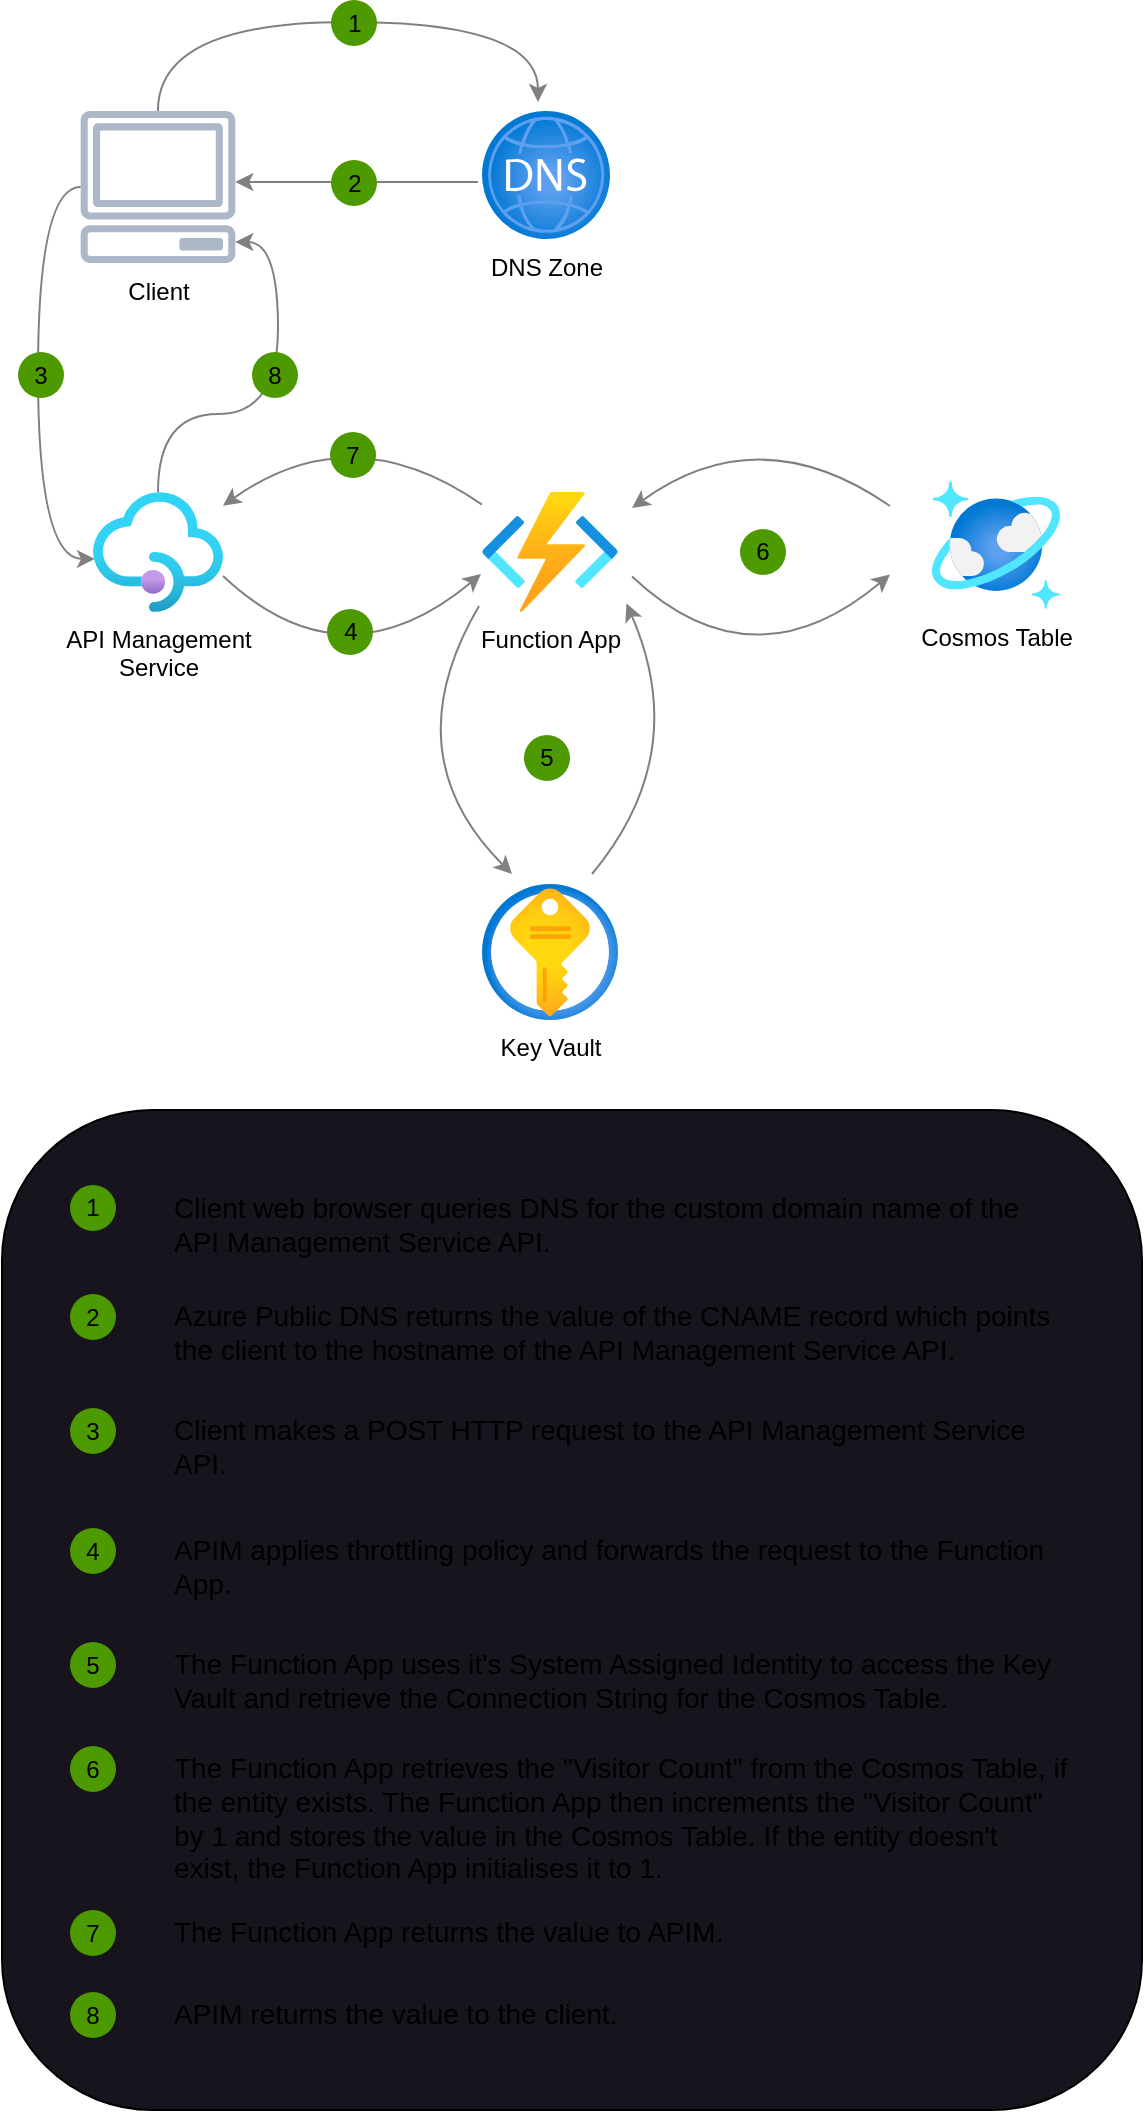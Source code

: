 <mxfile>
    <diagram id="WI9T0HZ2pTsCkuznbFz-" name="Page-1">
        <mxGraphModel dx="2463" dy="1015" grid="1" gridSize="10" guides="1" tooltips="1" connect="1" arrows="1" fold="1" page="1" pageScale="1" pageWidth="827" pageHeight="1169" math="0" shadow="0">
            <root>
                <mxCell id="0"/>
                <mxCell id="1" parent="0"/>
                <mxCell id="qhazRgXepDI2F2iA60wV-1" value="" style="rounded=1;whiteSpace=wrap;html=1;fontSize=22;labelBackgroundColor=none;fillColor=#18141D;glass=0;fillStyle=solid;" parent="1" vertex="1">
                    <mxGeometry x="130" y="630" width="570" height="500" as="geometry"/>
                </mxCell>
                <mxCell id="55kkj2fP2kc5KDoWpac7-20" value="" style="group" parent="1" vertex="1" connectable="0">
                    <mxGeometry x="164" y="667.5" width="498.5" height="36.5" as="geometry"/>
                </mxCell>
                <mxCell id="qhazRgXepDI2F2iA60wV-11" value="&lt;span&gt;Client web browser queries DNS for the custom domain name of the API Management Service API.&lt;/span&gt;" style="text;html=1;align=left;verticalAlign=top;spacingTop=-4;fontSize=14;labelBackgroundColor=none;whiteSpace=wrap;fontColor=default;" parent="55kkj2fP2kc5KDoWpac7-20" vertex="1">
                    <mxGeometry x="49.5" width="449" height="36.5" as="geometry"/>
                </mxCell>
                <mxCell id="qhazRgXepDI2F2iA60wV-22" value="1" style="ellipse;whiteSpace=wrap;html=1;aspect=fixed;fillColor=#4D9900;strokeColor=none;labelBackgroundColor=none;" parent="55kkj2fP2kc5KDoWpac7-20" vertex="1">
                    <mxGeometry width="23" height="23" as="geometry"/>
                </mxCell>
                <mxCell id="55kkj2fP2kc5KDoWpac7-21" value="" style="group" parent="1" vertex="1" connectable="0">
                    <mxGeometry x="164" y="722" width="499.5" height="43.5" as="geometry"/>
                </mxCell>
                <mxCell id="qhazRgXepDI2F2iA60wV-12" value="&lt;span&gt;Azure Public DNS returns the value of the CNAME record which points the client to the hostname of the API Management Service API.&lt;/span&gt;" style="text;html=1;align=left;verticalAlign=top;spacingTop=-4;fontSize=14;labelBackgroundColor=none;whiteSpace=wrap;" parent="55kkj2fP2kc5KDoWpac7-21" vertex="1">
                    <mxGeometry x="49.5" width="450" height="43.5" as="geometry"/>
                </mxCell>
                <mxCell id="qhazRgXepDI2F2iA60wV-23" value="2" style="ellipse;whiteSpace=wrap;html=1;aspect=fixed;fillColor=#4D9900;strokeColor=none;labelBackgroundColor=none;" parent="55kkj2fP2kc5KDoWpac7-21" vertex="1">
                    <mxGeometry width="23" height="23" as="geometry"/>
                </mxCell>
                <mxCell id="55kkj2fP2kc5KDoWpac7-22" value="" style="group" parent="1" vertex="1" connectable="0">
                    <mxGeometry x="164" y="779" width="499.5" height="45.5" as="geometry"/>
                </mxCell>
                <mxCell id="qhazRgXepDI2F2iA60wV-13" value="&lt;span&gt;Client makes a POST HTTP request to the API Management Service API.&lt;/span&gt;" style="text;html=1;align=left;verticalAlign=top;spacingTop=-4;fontSize=14;labelBackgroundColor=none;whiteSpace=wrap;" parent="55kkj2fP2kc5KDoWpac7-22" vertex="1">
                    <mxGeometry x="49.5" width="450" height="45.5" as="geometry"/>
                </mxCell>
                <mxCell id="qhazRgXepDI2F2iA60wV-24" value="3" style="ellipse;whiteSpace=wrap;html=1;aspect=fixed;fillColor=#4D9900;strokeColor=none;labelBackgroundColor=none;" parent="55kkj2fP2kc5KDoWpac7-22" vertex="1">
                    <mxGeometry width="23" height="23" as="geometry"/>
                </mxCell>
                <mxCell id="55kkj2fP2kc5KDoWpac7-23" value="" style="group" parent="1" vertex="1" connectable="0">
                    <mxGeometry x="164" y="839" width="499.5" height="41" as="geometry"/>
                </mxCell>
                <mxCell id="qhazRgXepDI2F2iA60wV-14" value="&lt;span&gt;APIM applies throttling policy and forwards the request to the Function App.&lt;/span&gt;" style="text;html=1;align=left;verticalAlign=top;spacingTop=-4;fontSize=14;labelBackgroundColor=none;whiteSpace=wrap;" parent="55kkj2fP2kc5KDoWpac7-23" vertex="1">
                    <mxGeometry x="49.5" width="450" height="41" as="geometry"/>
                </mxCell>
                <mxCell id="qhazRgXepDI2F2iA60wV-25" value="4" style="ellipse;whiteSpace=wrap;html=1;aspect=fixed;fillColor=#4D9900;strokeColor=none;labelBackgroundColor=none;" parent="55kkj2fP2kc5KDoWpac7-23" vertex="1">
                    <mxGeometry width="23" height="23" as="geometry"/>
                </mxCell>
                <mxCell id="55kkj2fP2kc5KDoWpac7-24" value="" style="group" parent="1" vertex="1" connectable="0">
                    <mxGeometry x="164" y="896" width="498.5" height="42.5" as="geometry"/>
                </mxCell>
                <mxCell id="qhazRgXepDI2F2iA60wV-15" value="&lt;span&gt;The Function App uses it's System Assigned Identity to access the Key Vault and retrieve the Connection String for the Cosmos Table.&lt;/span&gt;" style="text;html=1;align=left;verticalAlign=top;spacingTop=-4;fontSize=14;labelBackgroundColor=none;whiteSpace=wrap;" parent="55kkj2fP2kc5KDoWpac7-24" vertex="1">
                    <mxGeometry x="49.5" width="449" height="42.5" as="geometry"/>
                </mxCell>
                <mxCell id="qhazRgXepDI2F2iA60wV-26" value="5" style="ellipse;whiteSpace=wrap;html=1;aspect=fixed;fillColor=#4D9900;strokeColor=none;labelBackgroundColor=none;" parent="55kkj2fP2kc5KDoWpac7-24" vertex="1">
                    <mxGeometry width="23" height="23" as="geometry"/>
                </mxCell>
                <mxCell id="55kkj2fP2kc5KDoWpac7-25" value="" style="group" parent="1" vertex="1" connectable="0">
                    <mxGeometry x="164" y="948" width="499.5" height="79.5" as="geometry"/>
                </mxCell>
                <mxCell id="qhazRgXepDI2F2iA60wV-16" value="&lt;span&gt;The Function App retrieves the &quot;Visitor Count&quot; from the Cosmos Table, if the entity exists. The Function App then increments the &quot;Visitor Count&quot; by 1 and stores the value in the Cosmos Table. If the entity doesn't exist, the Function App initialises it to 1.&lt;/span&gt;" style="text;html=1;align=left;verticalAlign=top;spacingTop=-4;fontSize=14;labelBackgroundColor=none;whiteSpace=wrap;" parent="55kkj2fP2kc5KDoWpac7-25" vertex="1">
                    <mxGeometry x="49.5" width="450" height="79.5" as="geometry"/>
                </mxCell>
                <mxCell id="qhazRgXepDI2F2iA60wV-27" value="6" style="ellipse;whiteSpace=wrap;html=1;aspect=fixed;fillColor=#4D9900;strokeColor=none;labelBackgroundColor=none;" parent="55kkj2fP2kc5KDoWpac7-25" vertex="1">
                    <mxGeometry width="23" height="23" as="geometry"/>
                </mxCell>
                <mxCell id="55kkj2fP2kc5KDoWpac7-26" value="" style="group" parent="1" vertex="1" connectable="0">
                    <mxGeometry x="164" y="1030" width="498.5" height="30" as="geometry"/>
                </mxCell>
                <mxCell id="qhazRgXepDI2F2iA60wV-17" value="&lt;span&gt;The Function App returns the value to APIM.&lt;/span&gt;" style="text;html=1;align=left;verticalAlign=top;spacingTop=-4;fontSize=14;labelBackgroundColor=none;whiteSpace=wrap;" parent="55kkj2fP2kc5KDoWpac7-26" vertex="1">
                    <mxGeometry x="49.5" width="449" height="30" as="geometry"/>
                </mxCell>
                <mxCell id="qhazRgXepDI2F2iA60wV-28" value="7" style="ellipse;whiteSpace=wrap;html=1;aspect=fixed;fillColor=#4D9900;strokeColor=none;labelBackgroundColor=none;" parent="55kkj2fP2kc5KDoWpac7-26" vertex="1">
                    <mxGeometry width="23" height="23" as="geometry"/>
                </mxCell>
                <mxCell id="55kkj2fP2kc5KDoWpac7-27" value="" style="group" parent="1" vertex="1" connectable="0">
                    <mxGeometry x="164" y="1071" width="498.5" height="30" as="geometry"/>
                </mxCell>
                <mxCell id="55kkj2fP2kc5KDoWpac7-18" value="&lt;span&gt;APIM returns the value to the client.&lt;/span&gt;" style="text;html=1;align=left;verticalAlign=top;spacingTop=-4;fontSize=14;labelBackgroundColor=none;whiteSpace=wrap;" parent="55kkj2fP2kc5KDoWpac7-27" vertex="1">
                    <mxGeometry x="49.5" width="449" height="30" as="geometry"/>
                </mxCell>
                <mxCell id="55kkj2fP2kc5KDoWpac7-19" value="8" style="ellipse;whiteSpace=wrap;html=1;aspect=fixed;fillColor=#4D9900;strokeColor=none;labelBackgroundColor=none;" parent="55kkj2fP2kc5KDoWpac7-27" vertex="1">
                    <mxGeometry width="23" height="23" as="geometry"/>
                </mxCell>
                <mxCell id="AcxdMaKK0mU5kZiv2lnr-41" style="edgeStyle=elbowEdgeStyle;rounded=0;orthogonalLoop=1;jettySize=auto;elbow=vertical;html=1;strokeColor=#808080;exitX=-0.031;exitY=0.555;exitDx=0;exitDy=0;exitPerimeter=0;" parent="1" source="juHsk3jinzTreZJwjGsc-8" target="55kkj2fP2kc5KDoWpac7-1" edge="1">
                    <mxGeometry relative="1" as="geometry">
                        <mxPoint x="312.5" y="358" as="sourcePoint"/>
                        <mxPoint x="527.5" y="358" as="targetPoint"/>
                    </mxGeometry>
                </mxCell>
                <mxCell id="AcxdMaKK0mU5kZiv2lnr-48" style="rounded=0;orthogonalLoop=1;jettySize=auto;elbow=vertical;html=1;strokeColor=#808080;curved=1;" parent="1" source="juHsk3jinzTreZJwjGsc-5" target="juHsk3jinzTreZJwjGsc-9" edge="1">
                    <mxGeometry relative="1" as="geometry">
                        <mxPoint x="380.098" y="274" as="sourcePoint"/>
                        <mxPoint x="246.66" y="343.76" as="targetPoint"/>
                        <Array as="points">
                            <mxPoint x="305" y="282"/>
                        </Array>
                    </mxGeometry>
                </mxCell>
                <mxCell id="AcxdMaKK0mU5kZiv2lnr-42" style="edgeStyle=orthogonalEdgeStyle;rounded=0;orthogonalLoop=1;jettySize=auto;elbow=vertical;html=1;strokeColor=#808080;curved=1;" parent="1" source="55kkj2fP2kc5KDoWpac7-1" edge="1">
                    <mxGeometry relative="1" as="geometry">
                        <mxPoint x="398" y="126" as="targetPoint"/>
                        <Array as="points">
                            <mxPoint x="208" y="86"/>
                            <mxPoint x="398" y="86"/>
                        </Array>
                    </mxGeometry>
                </mxCell>
                <mxCell id="AcxdMaKK0mU5kZiv2lnr-43" style="edgeStyle=elbowEdgeStyle;rounded=0;orthogonalLoop=1;jettySize=auto;elbow=vertical;html=1;strokeColor=#808080;entryX=0.015;entryY=0.558;entryDx=0;entryDy=0;entryPerimeter=0;curved=1;" parent="1" source="55kkj2fP2kc5KDoWpac7-1" target="juHsk3jinzTreZJwjGsc-9" edge="1">
                    <mxGeometry relative="1" as="geometry">
                        <mxPoint x="338" y="369.5" as="sourcePoint"/>
                        <mxPoint x="338" y="594.25" as="targetPoint"/>
                        <Array as="points">
                            <mxPoint x="148" y="246"/>
                        </Array>
                    </mxGeometry>
                </mxCell>
                <mxCell id="RLjyjs_sm2IHfBNOWAbh-1" value="3" style="ellipse;whiteSpace=wrap;html=1;aspect=fixed;fillColor=#4D9900;strokeColor=none;labelBackgroundColor=none;" parent="1" vertex="1">
                    <mxGeometry x="138" y="251" width="23" height="23" as="geometry"/>
                </mxCell>
                <mxCell id="RLjyjs_sm2IHfBNOWAbh-3" value="1" style="ellipse;whiteSpace=wrap;html=1;aspect=fixed;fillColor=#4D9900;strokeColor=none;labelBackgroundColor=none;" parent="1" vertex="1">
                    <mxGeometry x="294.5" y="75" width="23" height="23" as="geometry"/>
                </mxCell>
                <mxCell id="RLjyjs_sm2IHfBNOWAbh-4" value="2" style="ellipse;whiteSpace=wrap;html=1;aspect=fixed;fillColor=#4D9900;strokeColor=none;labelBackgroundColor=none;" parent="1" vertex="1">
                    <mxGeometry x="294.5" y="155" width="23" height="23" as="geometry"/>
                </mxCell>
                <mxCell id="juHsk3jinzTreZJwjGsc-5" value="Function App" style="image;aspect=fixed;html=1;points=[];align=center;fontSize=12;image=img/lib/azure2/compute/Function_Apps.svg;labelBackgroundColor=none;" parent="1" vertex="1">
                    <mxGeometry x="370" y="321" width="68" height="60" as="geometry"/>
                </mxCell>
                <mxCell id="juHsk3jinzTreZJwjGsc-6" value="Cosmos Table" style="image;aspect=fixed;html=1;points=[];align=center;fontSize=12;image=img/lib/azure2/databases/Azure_Cosmos_DB.svg;labelBackgroundColor=default;" parent="1" vertex="1">
                    <mxGeometry x="595" y="315.5" width="64" height="64" as="geometry"/>
                </mxCell>
                <mxCell id="juHsk3jinzTreZJwjGsc-7" value="Key Vault" style="image;aspect=fixed;html=1;points=[];align=center;fontSize=12;image=img/lib/azure2/security/Key_Vaults.svg;labelBackgroundColor=default;labelBorderColor=none;" parent="1" vertex="1">
                    <mxGeometry x="370" y="517" width="68" height="68" as="geometry"/>
                </mxCell>
                <mxCell id="juHsk3jinzTreZJwjGsc-8" value="DNS Zone" style="image;aspect=fixed;html=1;points=[];align=center;fontSize=12;image=img/lib/azure2/networking/DNS_Zones.svg;labelBackgroundColor=default;" parent="1" vertex="1">
                    <mxGeometry x="370" y="130.5" width="64" height="64" as="geometry"/>
                </mxCell>
                <mxCell id="55kkj2fP2kc5KDoWpac7-5" style="edgeStyle=orthogonalEdgeStyle;rounded=0;orthogonalLoop=1;jettySize=auto;html=1;curved=1;strokeColor=#808080;" parent="1" source="juHsk3jinzTreZJwjGsc-9" target="55kkj2fP2kc5KDoWpac7-1" edge="1">
                    <mxGeometry relative="1" as="geometry">
                        <Array as="points">
                            <mxPoint x="208" y="282"/>
                            <mxPoint x="268" y="282"/>
                            <mxPoint x="268" y="196"/>
                        </Array>
                    </mxGeometry>
                </mxCell>
                <mxCell id="juHsk3jinzTreZJwjGsc-9" value="API Management&lt;div&gt;Service&lt;/div&gt;" style="image;aspect=fixed;html=1;points=[];align=center;fontSize=12;image=img/lib/azure2/app_services/API_Management_Services.svg;labelBackgroundColor=default;" parent="1" vertex="1">
                    <mxGeometry x="175.5" y="321" width="65" height="60" as="geometry"/>
                </mxCell>
                <mxCell id="55kkj2fP2kc5KDoWpac7-1" value="Client" style="sketch=0;outlineConnect=0;fillColor=#ACB7C7;strokeColor=#6c8ebf;dashed=0;verticalLabelPosition=bottom;verticalAlign=top;align=center;html=1;fontSize=12;fontStyle=0;aspect=fixed;pointerEvents=1;shape=mxgraph.aws4.client;labelBackgroundColor=default;" parent="1" vertex="1">
                    <mxGeometry x="169" y="130.5" width="78" height="76" as="geometry"/>
                </mxCell>
                <mxCell id="55kkj2fP2kc5KDoWpac7-8" style="rounded=0;orthogonalLoop=1;jettySize=auto;elbow=vertical;html=1;strokeColor=#808080;curved=1;" parent="1" edge="1">
                    <mxGeometry relative="1" as="geometry">
                        <mxPoint x="240.5" y="363" as="sourcePoint"/>
                        <mxPoint x="369.5" y="362" as="targetPoint"/>
                        <Array as="points">
                            <mxPoint x="300.5" y="419.5"/>
                        </Array>
                    </mxGeometry>
                </mxCell>
                <mxCell id="RLjyjs_sm2IHfBNOWAbh-5" value="4" style="ellipse;whiteSpace=wrap;html=1;aspect=fixed;fillColor=#4D9900;strokeColor=none;labelBackgroundColor=none;" parent="1" vertex="1">
                    <mxGeometry x="292.5" y="379.5" width="23" height="23" as="geometry"/>
                </mxCell>
                <mxCell id="55kkj2fP2kc5KDoWpac7-10" style="rounded=0;orthogonalLoop=1;jettySize=auto;elbow=vertical;html=1;strokeColor=#808080;entryX=1.062;entryY=0.929;entryDx=0;entryDy=0;entryPerimeter=0;curved=1;" parent="1" target="juHsk3jinzTreZJwjGsc-5" edge="1">
                    <mxGeometry relative="1" as="geometry">
                        <mxPoint x="425" y="512" as="sourcePoint"/>
                        <mxPoint x="412" y="382" as="targetPoint"/>
                        <Array as="points">
                            <mxPoint x="475" y="452"/>
                        </Array>
                    </mxGeometry>
                </mxCell>
                <mxCell id="AcxdMaKK0mU5kZiv2lnr-47" style="rounded=0;orthogonalLoop=1;jettySize=auto;elbow=vertical;html=1;strokeColor=#808080;exitX=-0.022;exitY=0.95;exitDx=0;exitDy=0;exitPerimeter=0;curved=1;" parent="1" source="juHsk3jinzTreZJwjGsc-5" edge="1">
                    <mxGeometry relative="1" as="geometry">
                        <mxPoint x="485" y="412.5" as="sourcePoint"/>
                        <mxPoint x="385" y="512" as="targetPoint"/>
                        <Array as="points">
                            <mxPoint x="325" y="452"/>
                        </Array>
                    </mxGeometry>
                </mxCell>
                <mxCell id="RLjyjs_sm2IHfBNOWAbh-6" value="5" style="ellipse;whiteSpace=wrap;html=1;aspect=fixed;fillColor=#4D9900;strokeColor=none;labelBackgroundColor=none;" parent="1" vertex="1">
                    <mxGeometry x="391" y="442.5" width="23" height="23" as="geometry"/>
                </mxCell>
                <mxCell id="55kkj2fP2kc5KDoWpac7-12" style="rounded=0;orthogonalLoop=1;jettySize=auto;elbow=vertical;html=1;strokeColor=#808080;curved=1;" parent="1" edge="1">
                    <mxGeometry relative="1" as="geometry">
                        <mxPoint x="574" y="328" as="sourcePoint"/>
                        <mxPoint x="445" y="329" as="targetPoint"/>
                        <Array as="points">
                            <mxPoint x="509" y="283"/>
                        </Array>
                    </mxGeometry>
                </mxCell>
                <mxCell id="55kkj2fP2kc5KDoWpac7-13" style="rounded=0;orthogonalLoop=1;jettySize=auto;elbow=vertical;html=1;strokeColor=#808080;curved=1;" parent="1" edge="1">
                    <mxGeometry relative="1" as="geometry">
                        <mxPoint x="445" y="363.25" as="sourcePoint"/>
                        <mxPoint x="574" y="362.25" as="targetPoint"/>
                        <Array as="points">
                            <mxPoint x="505" y="419.75"/>
                        </Array>
                    </mxGeometry>
                </mxCell>
                <mxCell id="RLjyjs_sm2IHfBNOWAbh-11" value="7" style="ellipse;whiteSpace=wrap;html=1;aspect=fixed;fillColor=#4D9900;strokeColor=none;labelBackgroundColor=none;" parent="1" vertex="1">
                    <mxGeometry x="294" y="291" width="23" height="23" as="geometry"/>
                </mxCell>
                <mxCell id="RLjyjs_sm2IHfBNOWAbh-10" value="6" style="ellipse;whiteSpace=wrap;html=1;aspect=fixed;fillColor=#4D9900;strokeColor=none;labelBackgroundColor=none;" parent="1" vertex="1">
                    <mxGeometry x="499" y="339.5" width="23" height="23" as="geometry"/>
                </mxCell>
                <mxCell id="55kkj2fP2kc5KDoWpac7-14" value="8" style="ellipse;whiteSpace=wrap;html=1;aspect=fixed;fillColor=#4D9900;strokeColor=none;labelBackgroundColor=none;" parent="1" vertex="1">
                    <mxGeometry x="255" y="251" width="23" height="23" as="geometry"/>
                </mxCell>
            </root>
        </mxGraphModel>
    </diagram>
</mxfile>